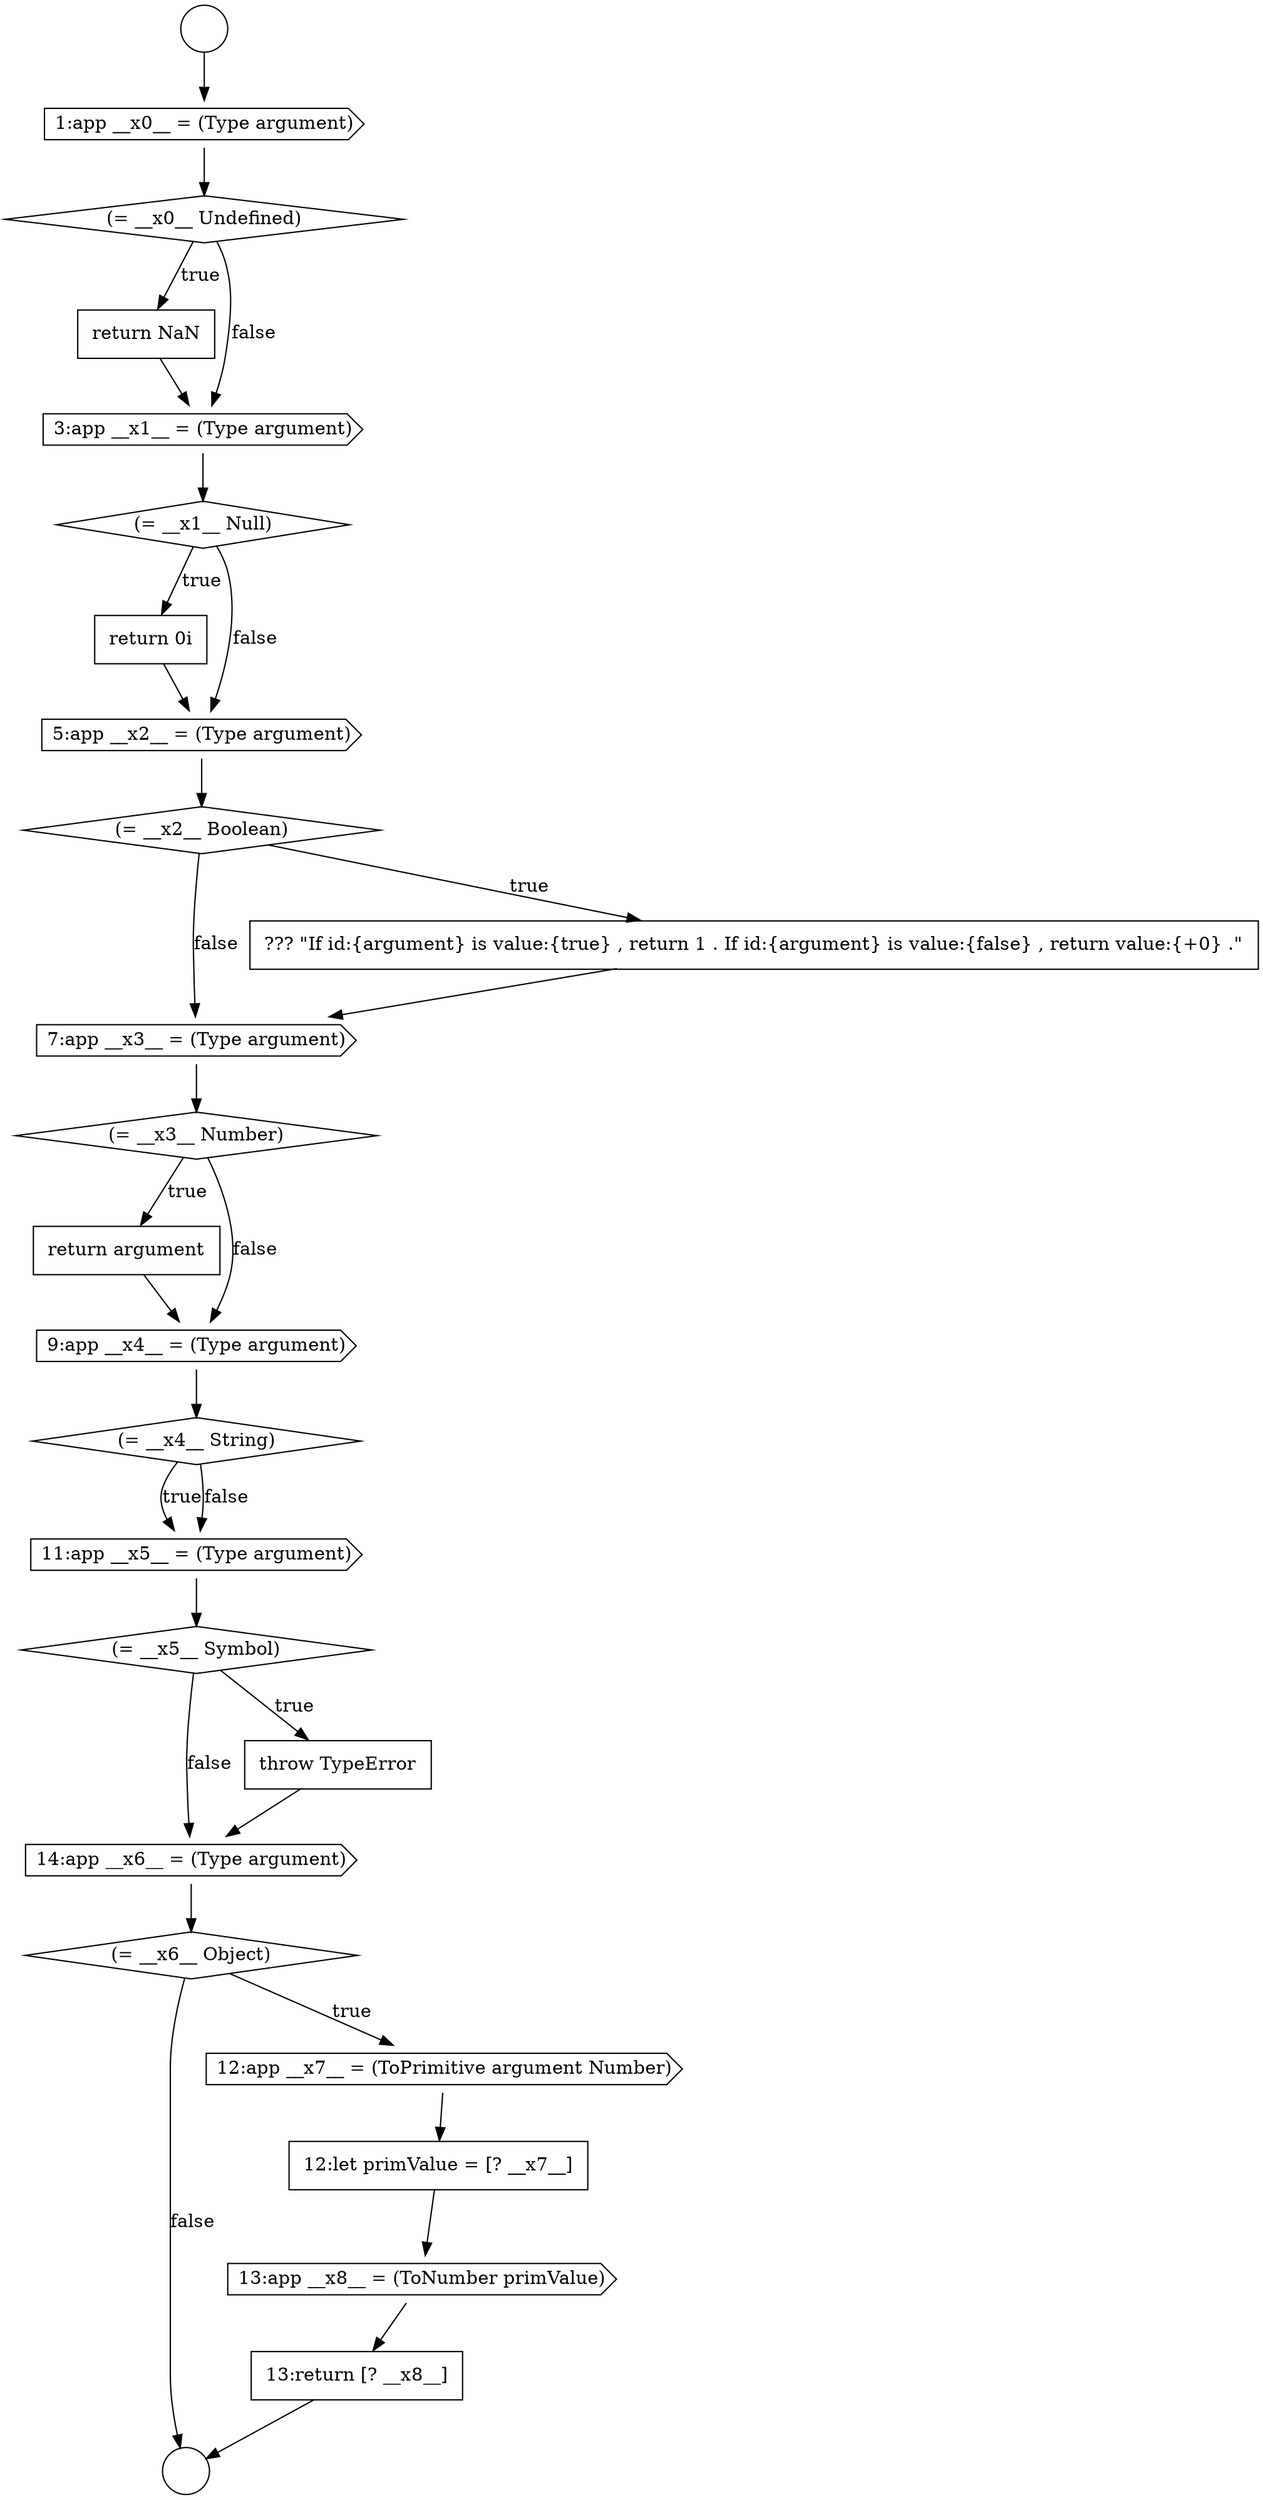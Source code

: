 digraph {
  node19484 [shape=diamond, label=<<font color="black">(= __x3__ Number)</font>> color="black" fillcolor="white" style=filled]
  node19478 [shape=diamond, label=<<font color="black">(= __x1__ Null)</font>> color="black" fillcolor="white" style=filled]
  node19488 [shape=cds, label=<<font color="black">11:app __x5__ = (Type argument)</font>> color="black" fillcolor="white" style=filled]
  node19474 [shape=cds, label=<<font color="black">1:app __x0__ = (Type argument)</font>> color="black" fillcolor="white" style=filled]
  node19491 [shape=cds, label=<<font color="black">14:app __x6__ = (Type argument)</font>> color="black" fillcolor="white" style=filled]
  node19479 [shape=none, margin=0, label=<<font color="black">
    <table border="0" cellborder="1" cellspacing="0" cellpadding="10">
      <tr><td align="left">return 0i</td></tr>
    </table>
  </font>> color="black" fillcolor="white" style=filled]
  node19483 [shape=cds, label=<<font color="black">7:app __x3__ = (Type argument)</font>> color="black" fillcolor="white" style=filled]
  node19487 [shape=diamond, label=<<font color="black">(= __x4__ String)</font>> color="black" fillcolor="white" style=filled]
  node19480 [shape=cds, label=<<font color="black">5:app __x2__ = (Type argument)</font>> color="black" fillcolor="white" style=filled]
  node19489 [shape=diamond, label=<<font color="black">(= __x5__ Symbol)</font>> color="black" fillcolor="white" style=filled]
  node19476 [shape=none, margin=0, label=<<font color="black">
    <table border="0" cellborder="1" cellspacing="0" cellpadding="10">
      <tr><td align="left">return NaN</td></tr>
    </table>
  </font>> color="black" fillcolor="white" style=filled]
  node19481 [shape=diamond, label=<<font color="black">(= __x2__ Boolean)</font>> color="black" fillcolor="white" style=filled]
  node19494 [shape=none, margin=0, label=<<font color="black">
    <table border="0" cellborder="1" cellspacing="0" cellpadding="10">
      <tr><td align="left">12:let primValue = [? __x7__]</td></tr>
    </table>
  </font>> color="black" fillcolor="white" style=filled]
  node19477 [shape=cds, label=<<font color="black">3:app __x1__ = (Type argument)</font>> color="black" fillcolor="white" style=filled]
  node19490 [shape=none, margin=0, label=<<font color="black">
    <table border="0" cellborder="1" cellspacing="0" cellpadding="10">
      <tr><td align="left">throw TypeError</td></tr>
    </table>
  </font>> color="black" fillcolor="white" style=filled]
  node19473 [shape=circle label=" " color="black" fillcolor="white" style=filled]
  node19472 [shape=circle label=" " color="black" fillcolor="white" style=filled]
  node19485 [shape=none, margin=0, label=<<font color="black">
    <table border="0" cellborder="1" cellspacing="0" cellpadding="10">
      <tr><td align="left">return argument</td></tr>
    </table>
  </font>> color="black" fillcolor="white" style=filled]
  node19495 [shape=cds, label=<<font color="black">13:app __x8__ = (ToNumber primValue)</font>> color="black" fillcolor="white" style=filled]
  node19475 [shape=diamond, label=<<font color="black">(= __x0__ Undefined)</font>> color="black" fillcolor="white" style=filled]
  node19492 [shape=diamond, label=<<font color="black">(= __x6__ Object)</font>> color="black" fillcolor="white" style=filled]
  node19493 [shape=cds, label=<<font color="black">12:app __x7__ = (ToPrimitive argument Number)</font>> color="black" fillcolor="white" style=filled]
  node19482 [shape=none, margin=0, label=<<font color="black">
    <table border="0" cellborder="1" cellspacing="0" cellpadding="10">
      <tr><td align="left">??? &quot;If id:{argument} is value:{true} , return 1 . If id:{argument} is value:{false} , return value:{+0} .&quot;</td></tr>
    </table>
  </font>> color="black" fillcolor="white" style=filled]
  node19496 [shape=none, margin=0, label=<<font color="black">
    <table border="0" cellborder="1" cellspacing="0" cellpadding="10">
      <tr><td align="left">13:return [? __x8__]</td></tr>
    </table>
  </font>> color="black" fillcolor="white" style=filled]
  node19486 [shape=cds, label=<<font color="black">9:app __x4__ = (Type argument)</font>> color="black" fillcolor="white" style=filled]
  node19483 -> node19484 [ color="black"]
  node19476 -> node19477 [ color="black"]
  node19484 -> node19485 [label=<<font color="black">true</font>> color="black"]
  node19484 -> node19486 [label=<<font color="black">false</font>> color="black"]
  node19478 -> node19479 [label=<<font color="black">true</font>> color="black"]
  node19478 -> node19480 [label=<<font color="black">false</font>> color="black"]
  node19493 -> node19494 [ color="black"]
  node19494 -> node19495 [ color="black"]
  node19479 -> node19480 [ color="black"]
  node19472 -> node19474 [ color="black"]
  node19477 -> node19478 [ color="black"]
  node19486 -> node19487 [ color="black"]
  node19475 -> node19476 [label=<<font color="black">true</font>> color="black"]
  node19475 -> node19477 [label=<<font color="black">false</font>> color="black"]
  node19487 -> node19488 [label=<<font color="black">true</font>> color="black"]
  node19487 -> node19488 [label=<<font color="black">false</font>> color="black"]
  node19482 -> node19483 [ color="black"]
  node19488 -> node19489 [ color="black"]
  node19492 -> node19493 [label=<<font color="black">true</font>> color="black"]
  node19492 -> node19473 [label=<<font color="black">false</font>> color="black"]
  node19496 -> node19473 [ color="black"]
  node19480 -> node19481 [ color="black"]
  node19474 -> node19475 [ color="black"]
  node19490 -> node19491 [ color="black"]
  node19485 -> node19486 [ color="black"]
  node19481 -> node19482 [label=<<font color="black">true</font>> color="black"]
  node19481 -> node19483 [label=<<font color="black">false</font>> color="black"]
  node19495 -> node19496 [ color="black"]
  node19491 -> node19492 [ color="black"]
  node19489 -> node19490 [label=<<font color="black">true</font>> color="black"]
  node19489 -> node19491 [label=<<font color="black">false</font>> color="black"]
}
